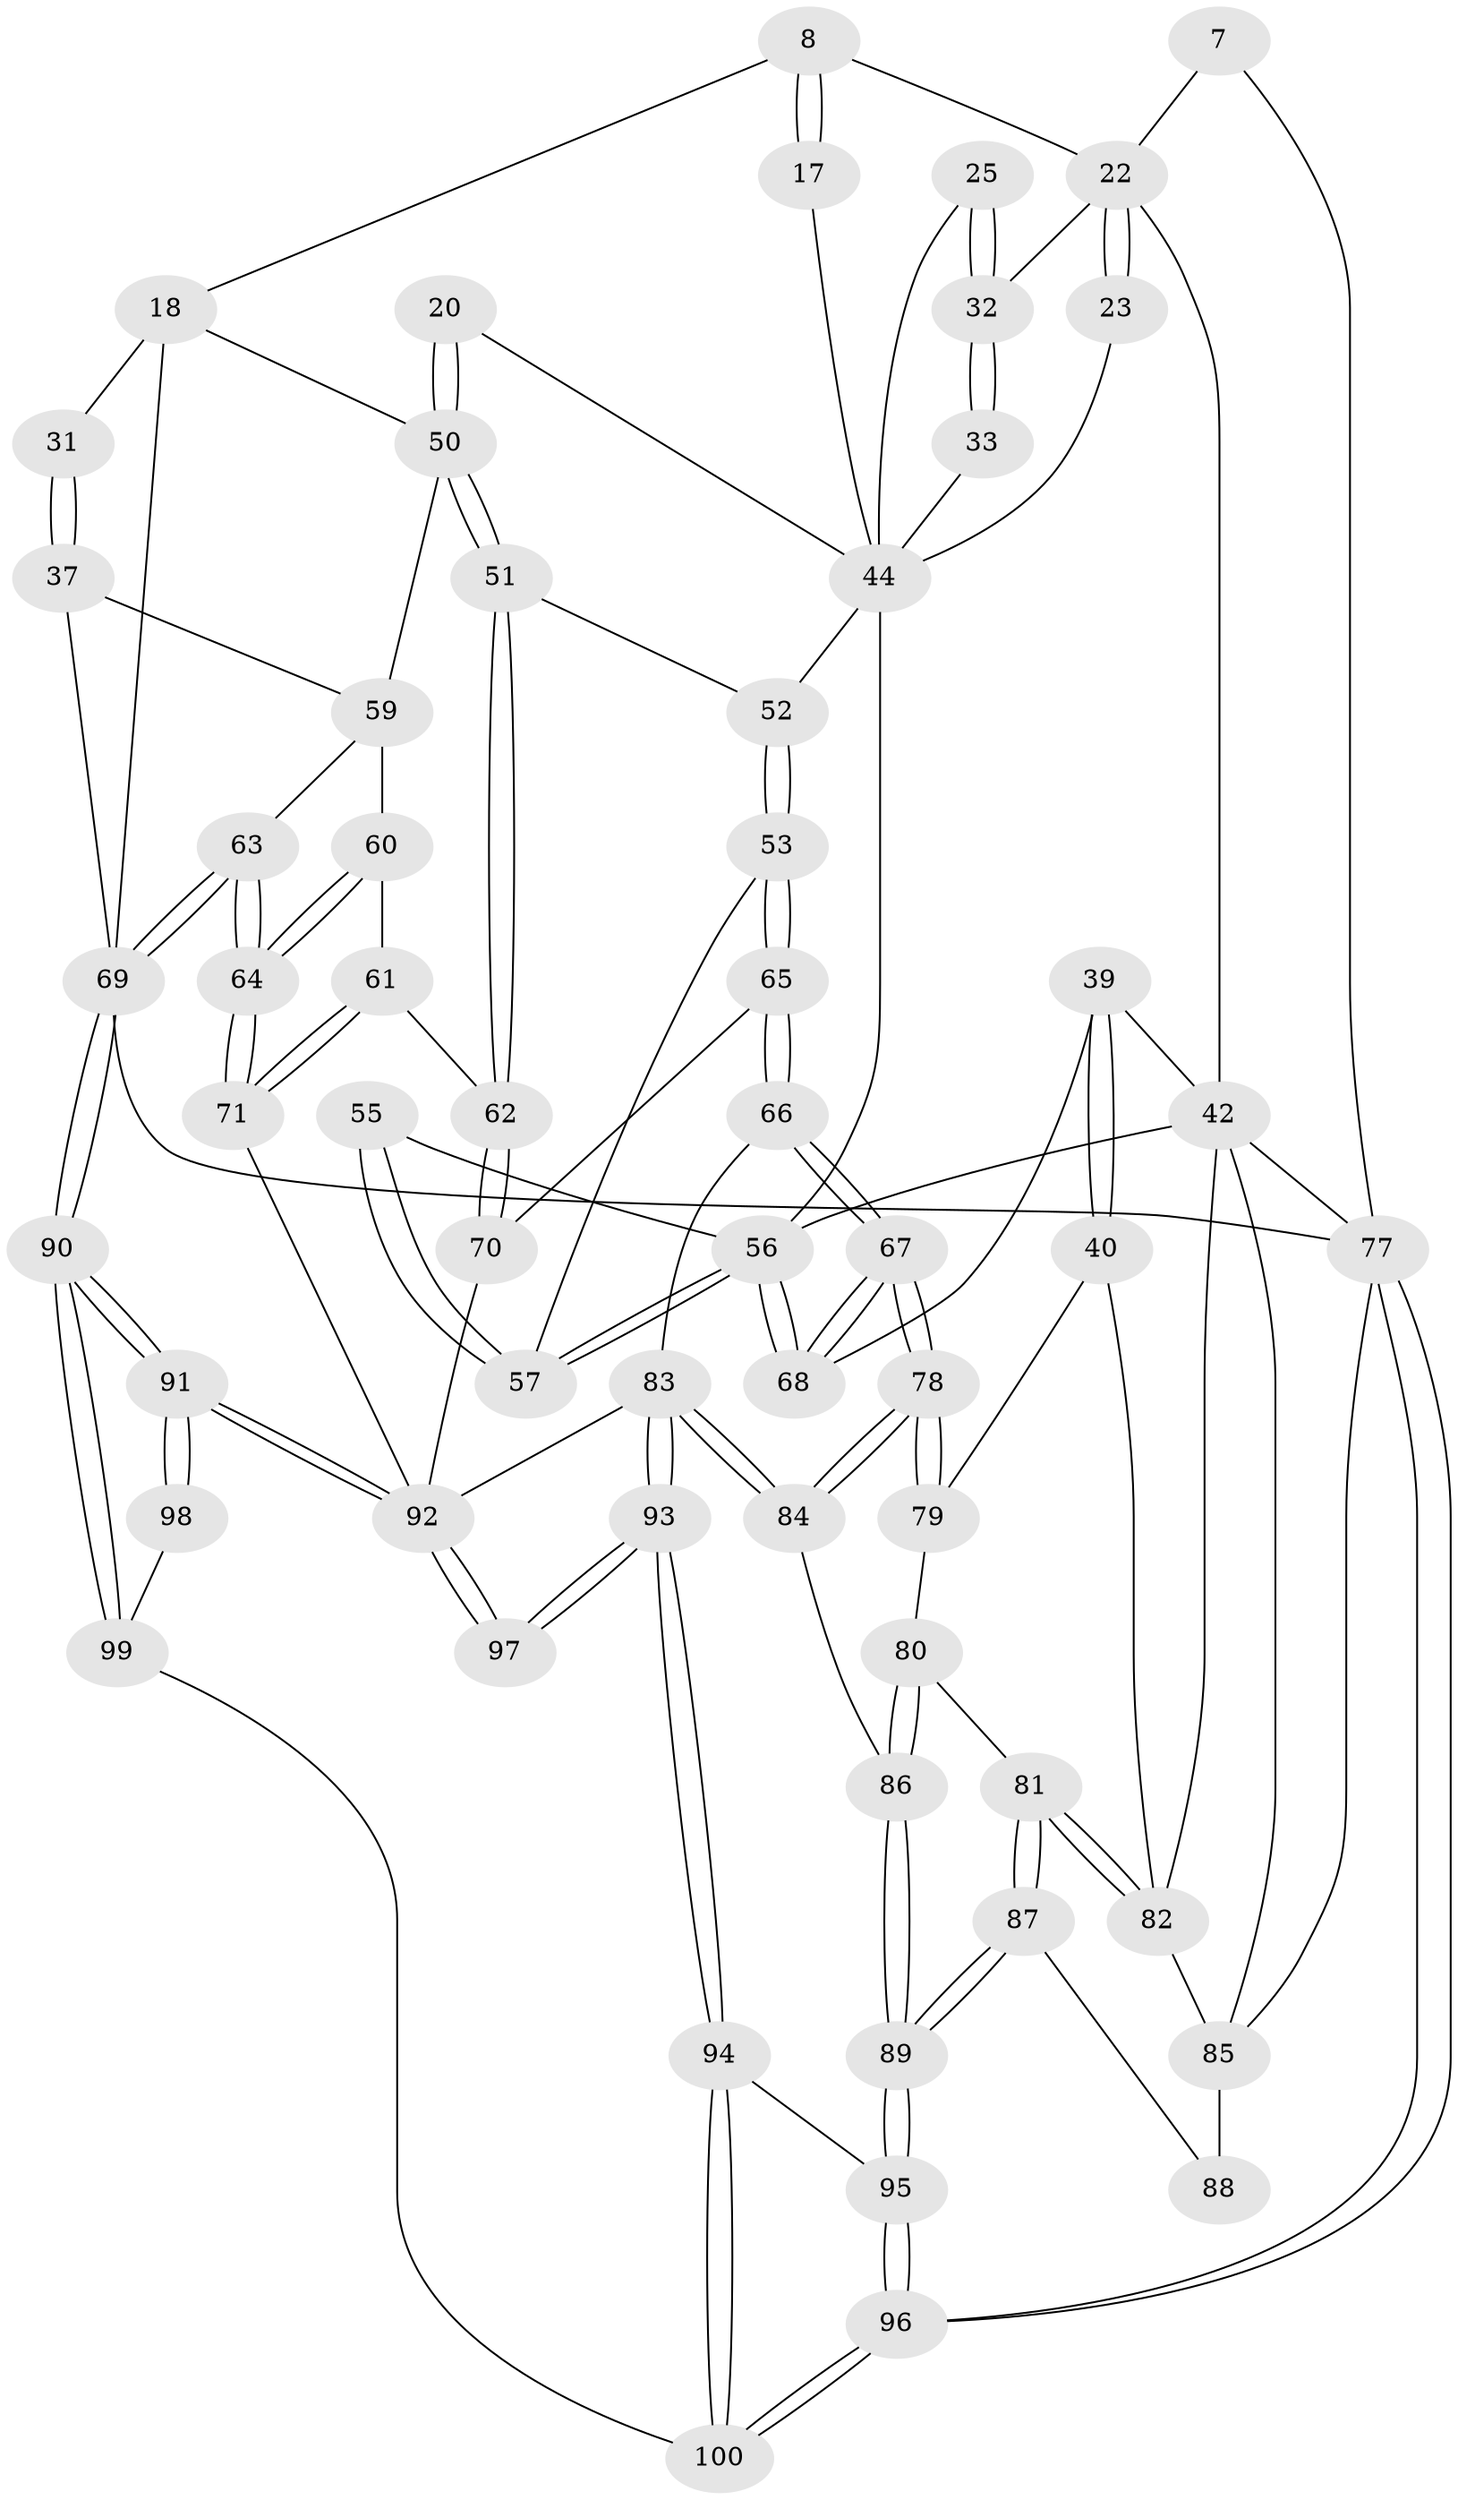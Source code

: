 // original degree distribution, {3: 0.03, 5: 0.45, 4: 0.26, 6: 0.26}
// Generated by graph-tools (version 1.1) at 2025/06/03/04/25 22:06:25]
// undirected, 60 vertices, 142 edges
graph export_dot {
graph [start="1"]
  node [color=gray90,style=filled];
  7 [pos="+0.200082437528506+0"];
  8 [pos="+0.38268204970658815+0.0702630500384008",super="+1+2"];
  17 [pos="+0.545918148092493+0.10477087738870577",super="+16"];
  18 [pos="+0.8373973926282813+0.2010618446694431",super="+4"];
  20 [pos="+0.772642577126749+0.2834864646956115"];
  22 [pos="+0.3397585877394109+0.13370403195186115",super="+9+14"];
  23 [pos="+0.2639169332111534+0.2132935394872016"];
  25 [pos="+0.4945689950185866+0.15278768483936606"];
  31 [pos="+0.8898102353872185+0.17758392763298678"];
  32 [pos="+0.4648638507648357+0.2132009684603205",super="+27+26"];
  33 [pos="+0.45896087637874716+0.22710927554067448",super="+28"];
  37 [pos="+1+0.23131927289913243"];
  39 [pos="+0.06615495990324133+0.4665445018918823"];
  40 [pos="+0.015447390179401718+0.495769383970006"];
  42 [pos="+0+0.48418882949184455",super="+13+12+38"];
  44 [pos="+0.42396515375323257+0.3276545978928275",super="+30+36"];
  50 [pos="+0.8042860198221028+0.38765419935602885",super="+49+46+19"];
  51 [pos="+0.7889877823495766+0.43175168277410164"];
  52 [pos="+0.5473584065571565+0.4253469138802886"];
  53 [pos="+0.5417470350697169+0.5155656954761755"];
  55 [pos="+0.38268291972765145+0.4203351108681011"];
  56 [pos="+0.328757274978259+0.48877170002432585",super="+48+43+47"];
  57 [pos="+0.34296165696941494+0.4784232568693852",super="+54"];
  59 [pos="+0.9141244174409303+0.41342243275844615",super="+58"];
  60 [pos="+0.9080296871268537+0.47666598314870906"];
  61 [pos="+0.8047132541488498+0.5159890501297795"];
  62 [pos="+0.7867771246902893+0.4586757065672321"];
  63 [pos="+1+0.7940127551723073"];
  64 [pos="+1+0.7244406799308982"];
  65 [pos="+0.5419475904325848+0.5173429421671987"];
  66 [pos="+0.48339716513769115+0.5853416887188618"];
  67 [pos="+0.37268651085495674+0.6387470224203675"];
  68 [pos="+0.34747405053729796+0.5990187207789428"];
  69 [pos="+1+1",super="+5"];
  70 [pos="+0.5851130482159427+0.5361048970264198"];
  71 [pos="+0.8366212919080637+0.6585016836462168"];
  77 [pos="+0+1",super="+6"];
  78 [pos="+0.3725241161386617+0.6391134904084129"];
  79 [pos="+0.16031651552297602+0.6314007829184053"];
  80 [pos="+0.183593921480518+0.7128685963802425"];
  81 [pos="+0.14159087034717993+0.7486891240204304"];
  82 [pos="+0.0614681998696396+0.7032528081821027",super="+41"];
  83 [pos="+0.3982074335360131+0.8154551946593742",super="+74"];
  84 [pos="+0.35987399571735923+0.7229701204117719"];
  85 [pos="+0.05672744537952849+0.7203231700895091",super="+76"];
  86 [pos="+0.25668176213638+0.742978642923944"];
  87 [pos="+0.13559258953872003+0.8064812460014276"];
  88 [pos="+0.06411166368676038+0.7781974800765523"];
  89 [pos="+0.16122555421742574+0.8758025399632575"];
  90 [pos="+0.7617996925371353+1"];
  91 [pos="+0.7500400284961487+1"];
  92 [pos="+0.6340734307164402+0.8378211954407496",super="+73+72"];
  93 [pos="+0.40027072379430606+0.8230849537115895"];
  94 [pos="+0.3874929310995636+0.847300148049615"];
  95 [pos="+0.15514396129441413+1"];
  96 [pos="+0.014555052641827507+1"];
  97 [pos="+0.4276474338983756+0.8284321548201382"];
  98 [pos="+0.46919951555009903+0.8858592301163054"];
  99 [pos="+0.616212182014854+1"];
  100 [pos="+0.5162146842454435+1"];
  7 -- 77;
  7 -- 22;
  8 -- 17 [weight=2];
  8 -- 17;
  8 -- 18;
  8 -- 22;
  17 -- 44 [weight=2];
  18 -- 31 [weight=2];
  18 -- 69;
  18 -- 50;
  20 -- 50 [weight=2];
  20 -- 50;
  20 -- 44;
  22 -- 23 [weight=2];
  22 -- 23;
  22 -- 32;
  22 -- 42 [weight=2];
  23 -- 44;
  25 -- 32 [weight=2];
  25 -- 32;
  25 -- 44;
  31 -- 37;
  31 -- 37;
  32 -- 33 [weight=2];
  32 -- 33;
  33 -- 44 [weight=2];
  37 -- 69;
  37 -- 59;
  39 -- 40;
  39 -- 40;
  39 -- 68;
  39 -- 42;
  40 -- 79;
  40 -- 82;
  42 -- 77;
  42 -- 82;
  42 -- 56;
  42 -- 85;
  44 -- 52;
  44 -- 56 [weight=2];
  50 -- 51;
  50 -- 51;
  50 -- 59 [weight=2];
  51 -- 52;
  51 -- 62;
  51 -- 62;
  52 -- 53;
  52 -- 53;
  53 -- 65;
  53 -- 65;
  53 -- 57;
  55 -- 57 [weight=2];
  55 -- 57;
  55 -- 56;
  56 -- 57;
  56 -- 57;
  56 -- 68;
  56 -- 68;
  59 -- 60;
  59 -- 63;
  60 -- 61;
  60 -- 64;
  60 -- 64;
  61 -- 62;
  61 -- 71;
  61 -- 71;
  62 -- 70;
  62 -- 70;
  63 -- 64;
  63 -- 64;
  63 -- 69;
  63 -- 69;
  64 -- 71;
  64 -- 71;
  65 -- 66;
  65 -- 66;
  65 -- 70;
  66 -- 67;
  66 -- 67;
  66 -- 83;
  67 -- 68;
  67 -- 68;
  67 -- 78;
  67 -- 78;
  69 -- 90;
  69 -- 90;
  69 -- 77 [weight=2];
  70 -- 92;
  71 -- 92;
  77 -- 96;
  77 -- 96;
  77 -- 85;
  78 -- 79;
  78 -- 79;
  78 -- 84;
  78 -- 84;
  79 -- 80;
  80 -- 81;
  80 -- 86;
  80 -- 86;
  81 -- 82;
  81 -- 82;
  81 -- 87;
  81 -- 87;
  82 -- 85;
  83 -- 84;
  83 -- 84;
  83 -- 93;
  83 -- 93;
  83 -- 92;
  84 -- 86;
  85 -- 88 [weight=2];
  86 -- 89;
  86 -- 89;
  87 -- 88;
  87 -- 89;
  87 -- 89;
  89 -- 95;
  89 -- 95;
  90 -- 91;
  90 -- 91;
  90 -- 99;
  90 -- 99;
  91 -- 92;
  91 -- 92;
  91 -- 98;
  91 -- 98;
  92 -- 97;
  92 -- 97;
  93 -- 94;
  93 -- 94;
  93 -- 97;
  93 -- 97;
  94 -- 95;
  94 -- 100;
  94 -- 100;
  95 -- 96;
  95 -- 96;
  96 -- 100;
  96 -- 100;
  98 -- 99;
  99 -- 100;
}

